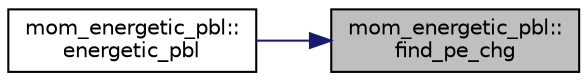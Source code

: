 digraph "mom_energetic_pbl::find_pe_chg"
{
 // INTERACTIVE_SVG=YES
 // LATEX_PDF_SIZE
  edge [fontname="Helvetica",fontsize="10",labelfontname="Helvetica",labelfontsize="10"];
  node [fontname="Helvetica",fontsize="10",shape=record];
  rankdir="RL";
  Node1 [label="mom_energetic_pbl::\lfind_pe_chg",height=0.2,width=0.4,color="black", fillcolor="grey75", style="filled", fontcolor="black",tooltip="This subroutine calculates the change in potential energy and or derivatives for several changes in a..."];
  Node1 -> Node2 [dir="back",color="midnightblue",fontsize="10",style="solid",fontname="Helvetica"];
  Node2 [label="mom_energetic_pbl::\lenergetic_pbl",height=0.2,width=0.4,color="black", fillcolor="white", style="filled",URL="$namespacemom__energetic__pbl.html#a397c319268a901e2e4bf3c5a3e7730f4",tooltip="This subroutine determines the diffusivities from the integrated energetics mixed layer model...."];
}
